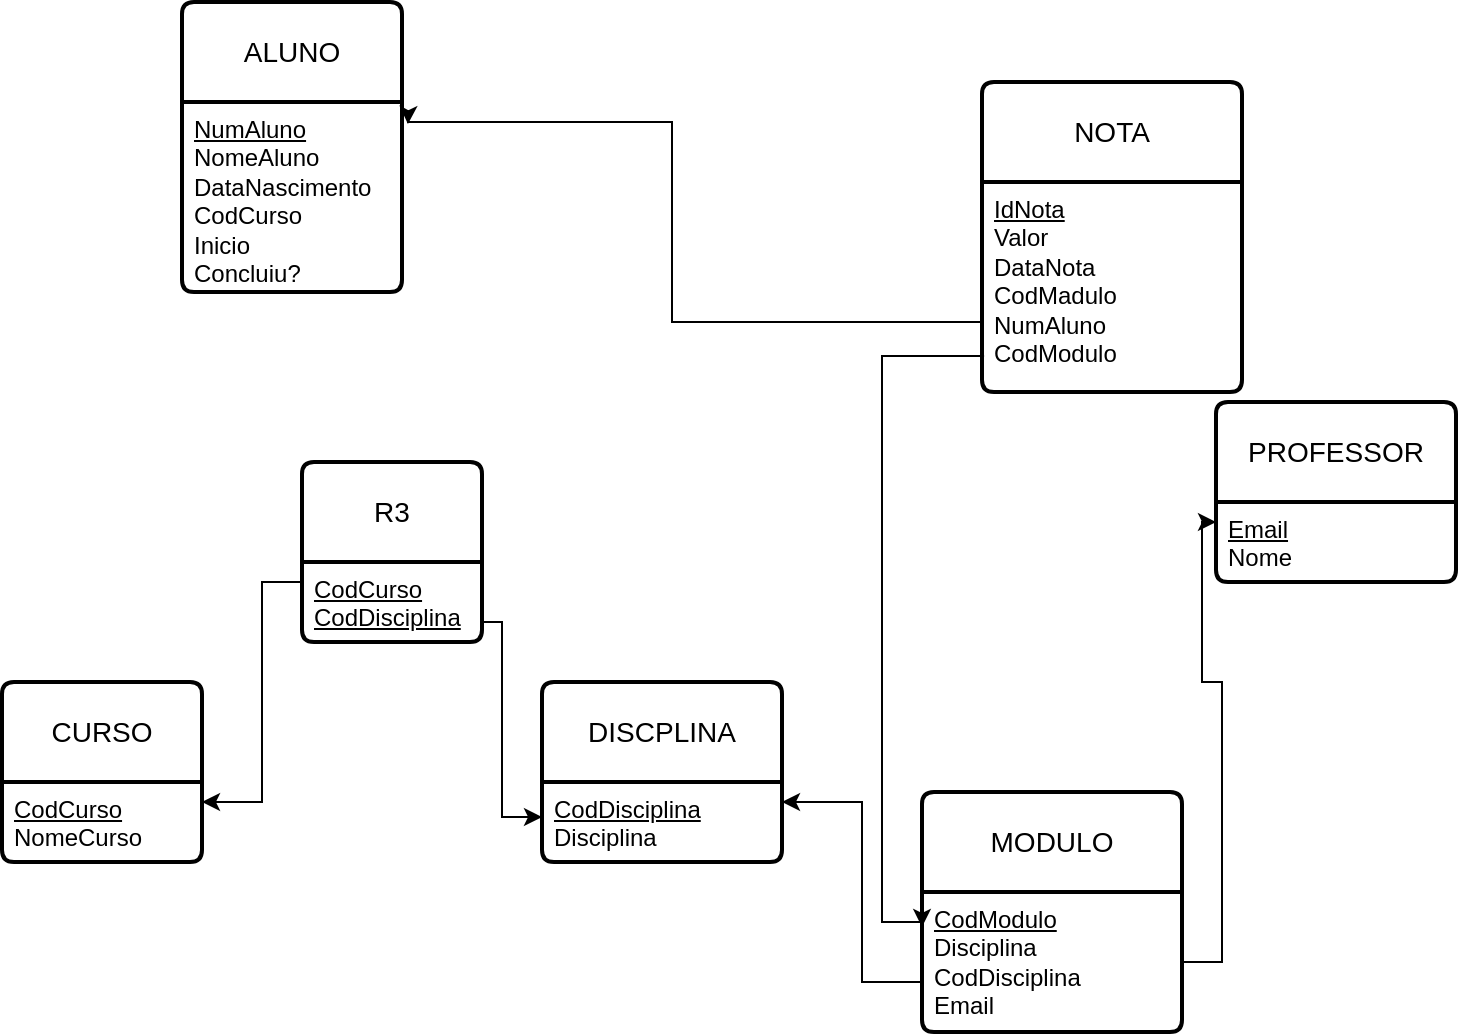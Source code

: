 <mxfile version="28.2.7">
  <diagram name="Página-1" id="DnulA2h5ahq0RKuXVAr1">
    <mxGraphModel dx="1186" dy="755" grid="1" gridSize="10" guides="1" tooltips="1" connect="1" arrows="1" fold="1" page="1" pageScale="1" pageWidth="827" pageHeight="1169" math="0" shadow="0">
      <root>
        <mxCell id="0" />
        <mxCell id="1" parent="0" />
        <mxCell id="g4OYbnI1EfF_7ZuiHLxO-53" value="&lt;span style=&quot;text-wrap-mode: nowrap;&quot;&gt;DISCPLINA&lt;/span&gt;" style="swimlane;childLayout=stackLayout;horizontal=1;startSize=50;horizontalStack=0;rounded=1;fontSize=14;fontStyle=0;strokeWidth=2;resizeParent=0;resizeLast=1;shadow=0;dashed=0;align=center;arcSize=4;whiteSpace=wrap;html=1;" vertex="1" parent="1">
          <mxGeometry x="370" y="470" width="120" height="90" as="geometry" />
        </mxCell>
        <mxCell id="g4OYbnI1EfF_7ZuiHLxO-54" value="&lt;u&gt;CodDisciplina&lt;/u&gt;&lt;br&gt;Disciplina" style="align=left;strokeColor=none;fillColor=none;spacingLeft=4;spacingRight=4;fontSize=12;verticalAlign=top;resizable=0;rotatable=0;part=1;html=1;whiteSpace=wrap;" vertex="1" parent="g4OYbnI1EfF_7ZuiHLxO-53">
          <mxGeometry y="50" width="120" height="40" as="geometry" />
        </mxCell>
        <mxCell id="g4OYbnI1EfF_7ZuiHLxO-55" value="&lt;span style=&quot;text-wrap-mode: nowrap;&quot;&gt;CURSO&lt;/span&gt;" style="swimlane;childLayout=stackLayout;horizontal=1;startSize=50;horizontalStack=0;rounded=1;fontSize=14;fontStyle=0;strokeWidth=2;resizeParent=0;resizeLast=1;shadow=0;dashed=0;align=center;arcSize=4;whiteSpace=wrap;html=1;" vertex="1" parent="1">
          <mxGeometry x="100" y="470" width="100" height="90" as="geometry" />
        </mxCell>
        <mxCell id="g4OYbnI1EfF_7ZuiHLxO-56" value="&lt;u&gt;CodCurso&lt;/u&gt;&lt;div&gt;NomeCurso&lt;u&gt;&lt;/u&gt;&lt;/div&gt;" style="align=left;strokeColor=none;fillColor=none;spacingLeft=4;spacingRight=4;fontSize=12;verticalAlign=top;resizable=0;rotatable=0;part=1;html=1;whiteSpace=wrap;" vertex="1" parent="g4OYbnI1EfF_7ZuiHLxO-55">
          <mxGeometry y="50" width="100" height="40" as="geometry" />
        </mxCell>
        <mxCell id="g4OYbnI1EfF_7ZuiHLxO-57" value="&lt;span style=&quot;text-wrap-mode: nowrap;&quot;&gt;ALUNO&lt;/span&gt;" style="swimlane;childLayout=stackLayout;horizontal=1;startSize=50;horizontalStack=0;rounded=1;fontSize=14;fontStyle=0;strokeWidth=2;resizeParent=0;resizeLast=1;shadow=0;dashed=0;align=center;arcSize=4;whiteSpace=wrap;html=1;" vertex="1" parent="1">
          <mxGeometry x="190" y="130" width="110" height="145" as="geometry" />
        </mxCell>
        <mxCell id="g4OYbnI1EfF_7ZuiHLxO-58" value="&lt;u&gt;NumAluno&lt;br&gt;&lt;/u&gt;NomeAluno&lt;br&gt;DataNascimento&lt;br&gt;CodCurso&lt;br&gt;Inicio&lt;br&gt;Concluiu?&lt;u&gt;&lt;/u&gt;" style="align=left;strokeColor=none;fillColor=none;spacingLeft=4;spacingRight=4;fontSize=12;verticalAlign=top;resizable=0;rotatable=0;part=1;html=1;whiteSpace=wrap;" vertex="1" parent="g4OYbnI1EfF_7ZuiHLxO-57">
          <mxGeometry y="50" width="110" height="95" as="geometry" />
        </mxCell>
        <mxCell id="g4OYbnI1EfF_7ZuiHLxO-60" value="&lt;span style=&quot;text-wrap-mode: nowrap;&quot;&gt;MODULO&lt;/span&gt;" style="swimlane;childLayout=stackLayout;horizontal=1;startSize=50;horizontalStack=0;rounded=1;fontSize=14;fontStyle=0;strokeWidth=2;resizeParent=0;resizeLast=1;shadow=0;dashed=0;align=center;arcSize=4;whiteSpace=wrap;html=1;" vertex="1" parent="1">
          <mxGeometry x="560" y="525" width="130" height="120" as="geometry" />
        </mxCell>
        <mxCell id="g4OYbnI1EfF_7ZuiHLxO-61" value="&lt;u&gt;CodModulo&lt;/u&gt;&lt;br&gt;Disciplina&lt;br&gt;CodDisciplina&lt;br&gt;Email" style="align=left;strokeColor=none;fillColor=none;spacingLeft=4;spacingRight=4;fontSize=12;verticalAlign=top;resizable=0;rotatable=0;part=1;html=1;whiteSpace=wrap;" vertex="1" parent="g4OYbnI1EfF_7ZuiHLxO-60">
          <mxGeometry y="50" width="130" height="70" as="geometry" />
        </mxCell>
        <mxCell id="g4OYbnI1EfF_7ZuiHLxO-62" value="&lt;span style=&quot;text-wrap-mode: nowrap;&quot;&gt;NOTA&lt;/span&gt;" style="swimlane;childLayout=stackLayout;horizontal=1;startSize=50;horizontalStack=0;rounded=1;fontSize=14;fontStyle=0;strokeWidth=2;resizeParent=0;resizeLast=1;shadow=0;dashed=0;align=center;arcSize=4;whiteSpace=wrap;html=1;" vertex="1" parent="1">
          <mxGeometry x="590" y="170" width="130" height="155" as="geometry" />
        </mxCell>
        <mxCell id="g4OYbnI1EfF_7ZuiHLxO-63" value="&lt;u&gt;IdNota&lt;/u&gt;&lt;br&gt;Valor&lt;div&gt;DataNota&lt;br&gt;CodMadulo&lt;br&gt;NumAluno&lt;br&gt;CodModulo&lt;/div&gt;" style="align=left;strokeColor=none;fillColor=none;spacingLeft=4;spacingRight=4;fontSize=12;verticalAlign=top;resizable=0;rotatable=0;part=1;html=1;whiteSpace=wrap;" vertex="1" parent="g4OYbnI1EfF_7ZuiHLxO-62">
          <mxGeometry y="50" width="130" height="105" as="geometry" />
        </mxCell>
        <mxCell id="g4OYbnI1EfF_7ZuiHLxO-65" value="&lt;span style=&quot;text-wrap-mode: nowrap;&quot;&gt;PROFESSOR&lt;/span&gt;" style="swimlane;childLayout=stackLayout;horizontal=1;startSize=50;horizontalStack=0;rounded=1;fontSize=14;fontStyle=0;strokeWidth=2;resizeParent=0;resizeLast=1;shadow=0;dashed=0;align=center;arcSize=4;whiteSpace=wrap;html=1;" vertex="1" parent="1">
          <mxGeometry x="707" y="330" width="120" height="90" as="geometry" />
        </mxCell>
        <mxCell id="g4OYbnI1EfF_7ZuiHLxO-66" value="&lt;u&gt;Email&lt;br&gt;&lt;/u&gt;Nome" style="align=left;strokeColor=none;fillColor=none;spacingLeft=4;spacingRight=4;fontSize=12;verticalAlign=top;resizable=0;rotatable=0;part=1;html=1;whiteSpace=wrap;" vertex="1" parent="g4OYbnI1EfF_7ZuiHLxO-65">
          <mxGeometry y="50" width="120" height="40" as="geometry" />
        </mxCell>
        <mxCell id="g4OYbnI1EfF_7ZuiHLxO-76" value="&lt;span style=&quot;text-wrap-mode: nowrap;&quot;&gt;R3&lt;/span&gt;" style="swimlane;childLayout=stackLayout;horizontal=1;startSize=50;horizontalStack=0;rounded=1;fontSize=14;fontStyle=0;strokeWidth=2;resizeParent=0;resizeLast=1;shadow=0;dashed=0;align=center;arcSize=4;whiteSpace=wrap;html=1;" vertex="1" parent="1">
          <mxGeometry x="250" y="360" width="90" height="90" as="geometry" />
        </mxCell>
        <mxCell id="g4OYbnI1EfF_7ZuiHLxO-77" value="&lt;u&gt;CodCurso&lt;br&gt;CodDisciplina&lt;/u&gt;" style="align=left;strokeColor=none;fillColor=none;spacingLeft=4;spacingRight=4;fontSize=12;verticalAlign=top;resizable=0;rotatable=0;part=1;html=1;whiteSpace=wrap;" vertex="1" parent="g4OYbnI1EfF_7ZuiHLxO-76">
          <mxGeometry y="50" width="90" height="40" as="geometry" />
        </mxCell>
        <mxCell id="g4OYbnI1EfF_7ZuiHLxO-116" style="edgeStyle=orthogonalEdgeStyle;rounded=0;orthogonalLoop=1;jettySize=auto;html=1;entryX=1;entryY=0.25;entryDx=0;entryDy=0;" edge="1" parent="1" source="g4OYbnI1EfF_7ZuiHLxO-77" target="g4OYbnI1EfF_7ZuiHLxO-56">
          <mxGeometry relative="1" as="geometry">
            <Array as="points">
              <mxPoint x="230" y="420" />
              <mxPoint x="230" y="530" />
            </Array>
          </mxGeometry>
        </mxCell>
        <mxCell id="g4OYbnI1EfF_7ZuiHLxO-117" style="edgeStyle=orthogonalEdgeStyle;rounded=0;orthogonalLoop=1;jettySize=auto;html=1;entryX=0;entryY=0.75;entryDx=0;entryDy=0;" edge="1" parent="1" source="g4OYbnI1EfF_7ZuiHLxO-77" target="g4OYbnI1EfF_7ZuiHLxO-53">
          <mxGeometry relative="1" as="geometry">
            <Array as="points">
              <mxPoint x="350" y="440" />
              <mxPoint x="350" y="538" />
            </Array>
          </mxGeometry>
        </mxCell>
        <mxCell id="g4OYbnI1EfF_7ZuiHLxO-121" style="edgeStyle=orthogonalEdgeStyle;rounded=0;orthogonalLoop=1;jettySize=auto;html=1;entryX=0;entryY=0.25;entryDx=0;entryDy=0;" edge="1" parent="1" source="g4OYbnI1EfF_7ZuiHLxO-61" target="g4OYbnI1EfF_7ZuiHLxO-66">
          <mxGeometry relative="1" as="geometry">
            <Array as="points">
              <mxPoint x="710" y="610" />
              <mxPoint x="710" y="470" />
              <mxPoint x="700" y="470" />
              <mxPoint x="700" y="390" />
            </Array>
          </mxGeometry>
        </mxCell>
        <mxCell id="g4OYbnI1EfF_7ZuiHLxO-123" style="edgeStyle=orthogonalEdgeStyle;rounded=0;orthogonalLoop=1;jettySize=auto;html=1;entryX=1;entryY=0.25;entryDx=0;entryDy=0;" edge="1" parent="1" source="g4OYbnI1EfF_7ZuiHLxO-61" target="g4OYbnI1EfF_7ZuiHLxO-54">
          <mxGeometry relative="1" as="geometry">
            <Array as="points">
              <mxPoint x="530" y="620" />
              <mxPoint x="530" y="530" />
            </Array>
          </mxGeometry>
        </mxCell>
        <mxCell id="g4OYbnI1EfF_7ZuiHLxO-124" style="edgeStyle=orthogonalEdgeStyle;rounded=0;orthogonalLoop=1;jettySize=auto;html=1;entryX=1.027;entryY=0.116;entryDx=0;entryDy=0;entryPerimeter=0;" edge="1" parent="1" source="g4OYbnI1EfF_7ZuiHLxO-63" target="g4OYbnI1EfF_7ZuiHLxO-58">
          <mxGeometry relative="1" as="geometry">
            <Array as="points">
              <mxPoint x="435" y="290" />
              <mxPoint x="435" y="190" />
            </Array>
          </mxGeometry>
        </mxCell>
        <mxCell id="g4OYbnI1EfF_7ZuiHLxO-126" style="edgeStyle=orthogonalEdgeStyle;rounded=0;orthogonalLoop=1;jettySize=auto;html=1;entryX=0;entryY=0.25;entryDx=0;entryDy=0;exitX=0.008;exitY=0.829;exitDx=0;exitDy=0;exitPerimeter=0;" edge="1" parent="1" source="g4OYbnI1EfF_7ZuiHLxO-63" target="g4OYbnI1EfF_7ZuiHLxO-61">
          <mxGeometry relative="1" as="geometry">
            <Array as="points">
              <mxPoint x="540" y="307" />
              <mxPoint x="540" y="590" />
              <mxPoint x="560" y="590" />
            </Array>
          </mxGeometry>
        </mxCell>
      </root>
    </mxGraphModel>
  </diagram>
</mxfile>
